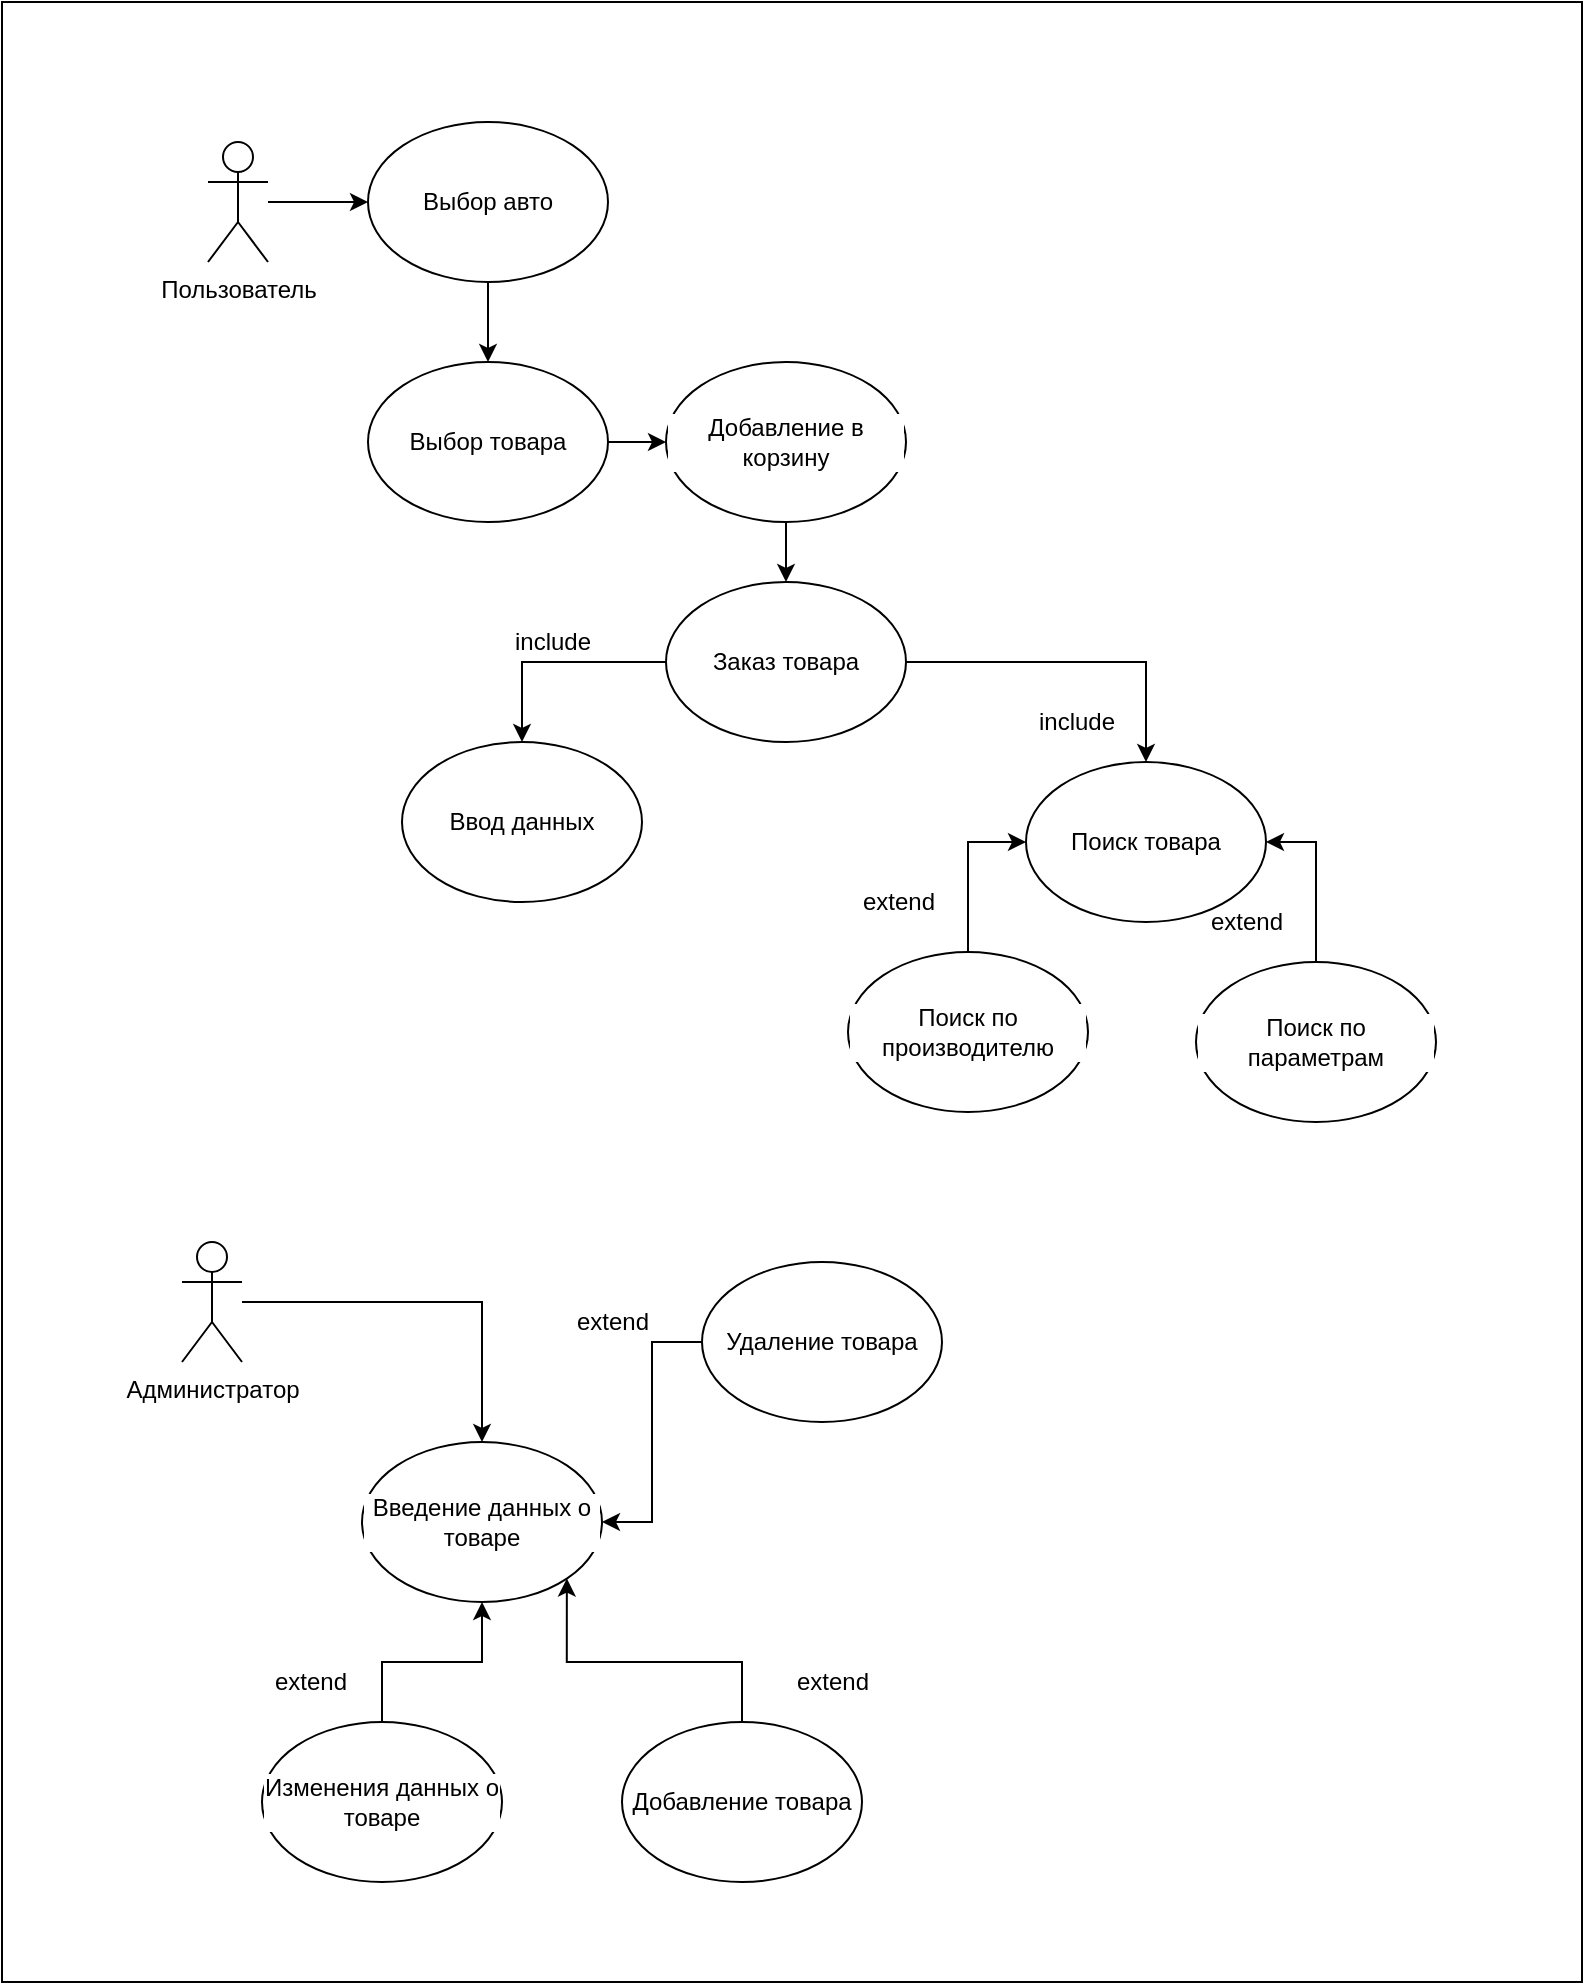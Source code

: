 <mxfile version="13.0.3" type="device"><diagram id="RVbxG6PUzKbv_d26aO1J" name="Page-1"><mxGraphModel dx="2249" dy="822" grid="1" gridSize="10" guides="1" tooltips="1" connect="1" arrows="1" fold="1" page="1" pageScale="1" pageWidth="827" pageHeight="1169" math="0" shadow="0"><root><mxCell id="0"/><mxCell id="1" parent="0"/><mxCell id="g32K_zsP4P5u0qFcUofx-35" value="" style="rounded=0;whiteSpace=wrap;html=1;labelBackgroundColor=none;noLabel=1;fontColor=none;verticalAlign=bottom;fillColor=none;" parent="1" vertex="1"><mxGeometry x="-310" y="190" width="790" height="990" as="geometry"/></mxCell><mxCell id="g32K_zsP4P5u0qFcUofx-7" value="" style="edgeStyle=orthogonalEdgeStyle;rounded=0;orthogonalLoop=1;jettySize=auto;html=1;fontColor=#000000;" parent="1" source="d-XCPZc6CXVqKnuR4HGa-6" target="g32K_zsP4P5u0qFcUofx-5" edge="1"><mxGeometry relative="1" as="geometry"/></mxCell><mxCell id="g32K_zsP4P5u0qFcUofx-1" value="Пользователь&lt;br&gt;" style="shape=umlActor;verticalLabelPosition=bottom;verticalAlign=top;html=1;outlineConnect=0;" parent="1" vertex="1"><mxGeometry x="-207" y="260" width="30" height="60" as="geometry"/></mxCell><mxCell id="g32K_zsP4P5u0qFcUofx-10" style="edgeStyle=orthogonalEdgeStyle;rounded=0;orthogonalLoop=1;jettySize=auto;html=1;entryX=0.5;entryY=0;entryDx=0;entryDy=0;fontColor=#000000;" parent="1" source="g32K_zsP4P5u0qFcUofx-5" target="g32K_zsP4P5u0qFcUofx-9" edge="1"><mxGeometry relative="1" as="geometry"/></mxCell><mxCell id="g32K_zsP4P5u0qFcUofx-12" style="edgeStyle=orthogonalEdgeStyle;rounded=0;orthogonalLoop=1;jettySize=auto;html=1;exitX=1;exitY=0.5;exitDx=0;exitDy=0;entryX=0.5;entryY=0;entryDx=0;entryDy=0;fontColor=#000000;" parent="1" source="g32K_zsP4P5u0qFcUofx-5" target="g32K_zsP4P5u0qFcUofx-11" edge="1"><mxGeometry relative="1" as="geometry"/></mxCell><mxCell id="g32K_zsP4P5u0qFcUofx-5" value="Заказ товара&lt;br&gt;" style="ellipse;whiteSpace=wrap;html=1;labelBackgroundColor=#ffffff;fontColor=#000000;" parent="1" vertex="1"><mxGeometry x="22" y="480" width="120" height="80" as="geometry"/></mxCell><mxCell id="g32K_zsP4P5u0qFcUofx-9" value="Ввод данных&lt;br&gt;" style="ellipse;whiteSpace=wrap;html=1;labelBackgroundColor=#ffffff;fontColor=#000000;" parent="1" vertex="1"><mxGeometry x="-110" y="560" width="120" height="80" as="geometry"/></mxCell><mxCell id="g32K_zsP4P5u0qFcUofx-11" value="Поиск товара&lt;br&gt;" style="ellipse;whiteSpace=wrap;html=1;labelBackgroundColor=#ffffff;fontColor=#000000;" parent="1" vertex="1"><mxGeometry x="202" y="570" width="120" height="80" as="geometry"/></mxCell><mxCell id="g32K_zsP4P5u0qFcUofx-21" style="edgeStyle=orthogonalEdgeStyle;rounded=0;orthogonalLoop=1;jettySize=auto;html=1;exitX=0.5;exitY=0;exitDx=0;exitDy=0;entryX=0;entryY=0.5;entryDx=0;entryDy=0;fontColor=#000000;" parent="1" source="g32K_zsP4P5u0qFcUofx-13" target="g32K_zsP4P5u0qFcUofx-11" edge="1"><mxGeometry relative="1" as="geometry"/></mxCell><mxCell id="g32K_zsP4P5u0qFcUofx-13" value="Поиск по производителю&lt;br&gt;" style="ellipse;whiteSpace=wrap;html=1;labelBackgroundColor=#ffffff;fontColor=#000000;" parent="1" vertex="1"><mxGeometry x="113" y="665" width="120" height="80" as="geometry"/></mxCell><mxCell id="g32K_zsP4P5u0qFcUofx-22" style="edgeStyle=orthogonalEdgeStyle;rounded=0;orthogonalLoop=1;jettySize=auto;html=1;exitX=0.5;exitY=0;exitDx=0;exitDy=0;entryX=1;entryY=0.5;entryDx=0;entryDy=0;fontColor=#000000;" parent="1" source="g32K_zsP4P5u0qFcUofx-14" target="g32K_zsP4P5u0qFcUofx-11" edge="1"><mxGeometry relative="1" as="geometry"/></mxCell><mxCell id="g32K_zsP4P5u0qFcUofx-14" value="Поиск по параметрам&lt;br&gt;" style="ellipse;whiteSpace=wrap;html=1;labelBackgroundColor=#ffffff;fontColor=#000000;" parent="1" vertex="1"><mxGeometry x="287" y="670" width="120" height="80" as="geometry"/></mxCell><mxCell id="g32K_zsP4P5u0qFcUofx-17" value="include" style="text;html=1;align=center;verticalAlign=middle;resizable=0;points=[];autosize=1;strokeColor=none;fontColor=#000000;" parent="1" vertex="1"><mxGeometry x="-60" y="500" width="50" height="20" as="geometry"/></mxCell><mxCell id="g32K_zsP4P5u0qFcUofx-18" value="include" style="text;html=1;align=center;verticalAlign=middle;resizable=0;points=[];autosize=1;strokeColor=none;fontColor=#000000;" parent="1" vertex="1"><mxGeometry x="202" y="540" width="50" height="20" as="geometry"/></mxCell><mxCell id="g32K_zsP4P5u0qFcUofx-19" value="extend&lt;br&gt;" style="text;html=1;align=center;verticalAlign=middle;resizable=0;points=[];autosize=1;strokeColor=none;fontColor=#000000;" parent="1" vertex="1"><mxGeometry x="113" y="630" width="50" height="20" as="geometry"/></mxCell><mxCell id="g32K_zsP4P5u0qFcUofx-20" value="extend&lt;br&gt;" style="text;html=1;align=center;verticalAlign=middle;resizable=0;points=[];autosize=1;strokeColor=none;fontColor=#000000;" parent="1" vertex="1"><mxGeometry x="287" y="640" width="50" height="20" as="geometry"/></mxCell><mxCell id="g32K_zsP4P5u0qFcUofx-28" style="edgeStyle=orthogonalEdgeStyle;rounded=0;orthogonalLoop=1;jettySize=auto;html=1;entryX=0.5;entryY=0;entryDx=0;entryDy=0;fontColor=#000000;" parent="1" source="g32K_zsP4P5u0qFcUofx-23" target="g32K_zsP4P5u0qFcUofx-24" edge="1"><mxGeometry relative="1" as="geometry"/></mxCell><mxCell id="g32K_zsP4P5u0qFcUofx-23" value="Администратор&lt;br&gt;" style="shape=umlActor;verticalLabelPosition=bottom;verticalAlign=top;html=1;outlineConnect=0;labelBackgroundColor=#ffffff;fontColor=#000000;" parent="1" vertex="1"><mxGeometry x="-220" y="810" width="30" height="60" as="geometry"/></mxCell><mxCell id="g32K_zsP4P5u0qFcUofx-24" value="Введение данных о товаре&lt;br&gt;" style="ellipse;whiteSpace=wrap;html=1;labelBackgroundColor=#ffffff;fontColor=#000000;" parent="1" vertex="1"><mxGeometry x="-130" y="910" width="120" height="80" as="geometry"/></mxCell><mxCell id="g32K_zsP4P5u0qFcUofx-30" style="edgeStyle=orthogonalEdgeStyle;rounded=0;orthogonalLoop=1;jettySize=auto;html=1;exitX=0.5;exitY=0;exitDx=0;exitDy=0;entryX=1;entryY=1;entryDx=0;entryDy=0;fontColor=#000000;" parent="1" source="g32K_zsP4P5u0qFcUofx-25" target="g32K_zsP4P5u0qFcUofx-24" edge="1"><mxGeometry relative="1" as="geometry"/></mxCell><mxCell id="g32K_zsP4P5u0qFcUofx-25" value="Добавление товара&lt;br&gt;" style="ellipse;whiteSpace=wrap;html=1;labelBackgroundColor=#ffffff;fontColor=#000000;" parent="1" vertex="1"><mxGeometry y="1050" width="120" height="80" as="geometry"/></mxCell><mxCell id="g32K_zsP4P5u0qFcUofx-31" style="edgeStyle=orthogonalEdgeStyle;rounded=0;orthogonalLoop=1;jettySize=auto;html=1;exitX=0.5;exitY=0;exitDx=0;exitDy=0;entryX=0.5;entryY=1;entryDx=0;entryDy=0;fontColor=#000000;" parent="1" source="g32K_zsP4P5u0qFcUofx-26" target="g32K_zsP4P5u0qFcUofx-24" edge="1"><mxGeometry relative="1" as="geometry"/></mxCell><mxCell id="g32K_zsP4P5u0qFcUofx-26" value="Изменения данных о товаре&lt;br&gt;" style="ellipse;whiteSpace=wrap;html=1;labelBackgroundColor=#ffffff;fontColor=#000000;" parent="1" vertex="1"><mxGeometry x="-180" y="1050" width="120" height="80" as="geometry"/></mxCell><mxCell id="g32K_zsP4P5u0qFcUofx-29" style="edgeStyle=orthogonalEdgeStyle;rounded=0;orthogonalLoop=1;jettySize=auto;html=1;entryX=1;entryY=0.5;entryDx=0;entryDy=0;fontColor=#000000;" parent="1" source="g32K_zsP4P5u0qFcUofx-27" target="g32K_zsP4P5u0qFcUofx-24" edge="1"><mxGeometry relative="1" as="geometry"/></mxCell><mxCell id="g32K_zsP4P5u0qFcUofx-27" value="Удаление товара&lt;br&gt;" style="ellipse;whiteSpace=wrap;html=1;labelBackgroundColor=#ffffff;fontColor=#000000;" parent="1" vertex="1"><mxGeometry x="40" y="820" width="120" height="80" as="geometry"/></mxCell><mxCell id="g32K_zsP4P5u0qFcUofx-32" value="extend&lt;br&gt;" style="text;html=1;align=center;verticalAlign=middle;resizable=0;points=[];autosize=1;strokeColor=none;fontColor=#000000;" parent="1" vertex="1"><mxGeometry x="-181" y="1020" width="50" height="20" as="geometry"/></mxCell><mxCell id="g32K_zsP4P5u0qFcUofx-33" value="extend&lt;br&gt;" style="text;html=1;align=center;verticalAlign=middle;resizable=0;points=[];autosize=1;strokeColor=none;fontColor=#000000;" parent="1" vertex="1"><mxGeometry x="80" y="1020" width="50" height="20" as="geometry"/></mxCell><mxCell id="g32K_zsP4P5u0qFcUofx-34" value="extend&lt;br&gt;" style="text;html=1;align=center;verticalAlign=middle;resizable=0;points=[];autosize=1;strokeColor=none;fontColor=#000000;" parent="1" vertex="1"><mxGeometry x="-30" y="840" width="50" height="20" as="geometry"/></mxCell><mxCell id="d-XCPZc6CXVqKnuR4HGa-2" value="Выбор авто" style="ellipse;whiteSpace=wrap;html=1;labelBackgroundColor=#ffffff;fontColor=#000000;" vertex="1" parent="1"><mxGeometry x="-127" y="250" width="120" height="80" as="geometry"/></mxCell><mxCell id="d-XCPZc6CXVqKnuR4HGa-3" value="" style="edgeStyle=orthogonalEdgeStyle;rounded=0;orthogonalLoop=1;jettySize=auto;html=1;fontColor=#000000;" edge="1" parent="1" source="g32K_zsP4P5u0qFcUofx-1" target="d-XCPZc6CXVqKnuR4HGa-2"><mxGeometry relative="1" as="geometry"><mxPoint x="-77" y="240.0" as="sourcePoint"/><mxPoint x="82" y="480" as="targetPoint"/></mxGeometry></mxCell><mxCell id="d-XCPZc6CXVqKnuR4HGa-4" value="Выбор товара" style="ellipse;whiteSpace=wrap;html=1;labelBackgroundColor=#ffffff;fontColor=#000000;" vertex="1" parent="1"><mxGeometry x="-127" y="370" width="120" height="80" as="geometry"/></mxCell><mxCell id="d-XCPZc6CXVqKnuR4HGa-5" value="" style="edgeStyle=orthogonalEdgeStyle;rounded=0;orthogonalLoop=1;jettySize=auto;html=1;fontColor=#000000;" edge="1" parent="1" source="d-XCPZc6CXVqKnuR4HGa-2" target="d-XCPZc6CXVqKnuR4HGa-4"><mxGeometry relative="1" as="geometry"><mxPoint x="82" y="360" as="sourcePoint"/><mxPoint x="82" y="480" as="targetPoint"/></mxGeometry></mxCell><mxCell id="d-XCPZc6CXVqKnuR4HGa-6" value="Добавление в корзину" style="ellipse;whiteSpace=wrap;html=1;labelBackgroundColor=#ffffff;fontColor=#000000;" vertex="1" parent="1"><mxGeometry x="22" y="370" width="120" height="80" as="geometry"/></mxCell><mxCell id="d-XCPZc6CXVqKnuR4HGa-7" value="" style="edgeStyle=orthogonalEdgeStyle;rounded=0;orthogonalLoop=1;jettySize=auto;html=1;fontColor=#000000;" edge="1" parent="1" source="d-XCPZc6CXVqKnuR4HGa-4" target="d-XCPZc6CXVqKnuR4HGa-6"><mxGeometry relative="1" as="geometry"><mxPoint x="202" y="410.0" as="sourcePoint"/><mxPoint x="82" y="480" as="targetPoint"/></mxGeometry></mxCell></root></mxGraphModel></diagram></mxfile>